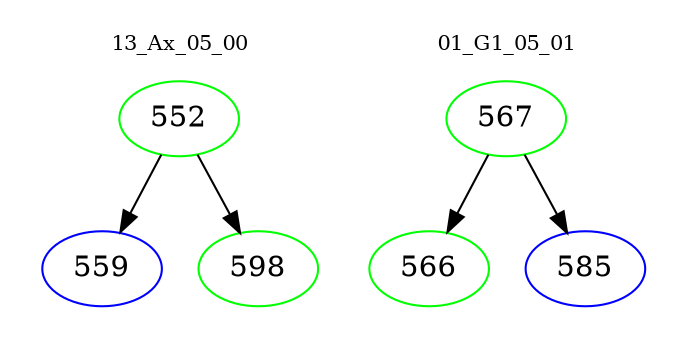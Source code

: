 digraph{
subgraph cluster_0 {
color = white
label = "13_Ax_05_00";
fontsize=10;
T0_552 [label="552", color="green"]
T0_552 -> T0_559 [color="black"]
T0_559 [label="559", color="blue"]
T0_552 -> T0_598 [color="black"]
T0_598 [label="598", color="green"]
}
subgraph cluster_1 {
color = white
label = "01_G1_05_01";
fontsize=10;
T1_567 [label="567", color="green"]
T1_567 -> T1_566 [color="black"]
T1_566 [label="566", color="green"]
T1_567 -> T1_585 [color="black"]
T1_585 [label="585", color="blue"]
}
}
